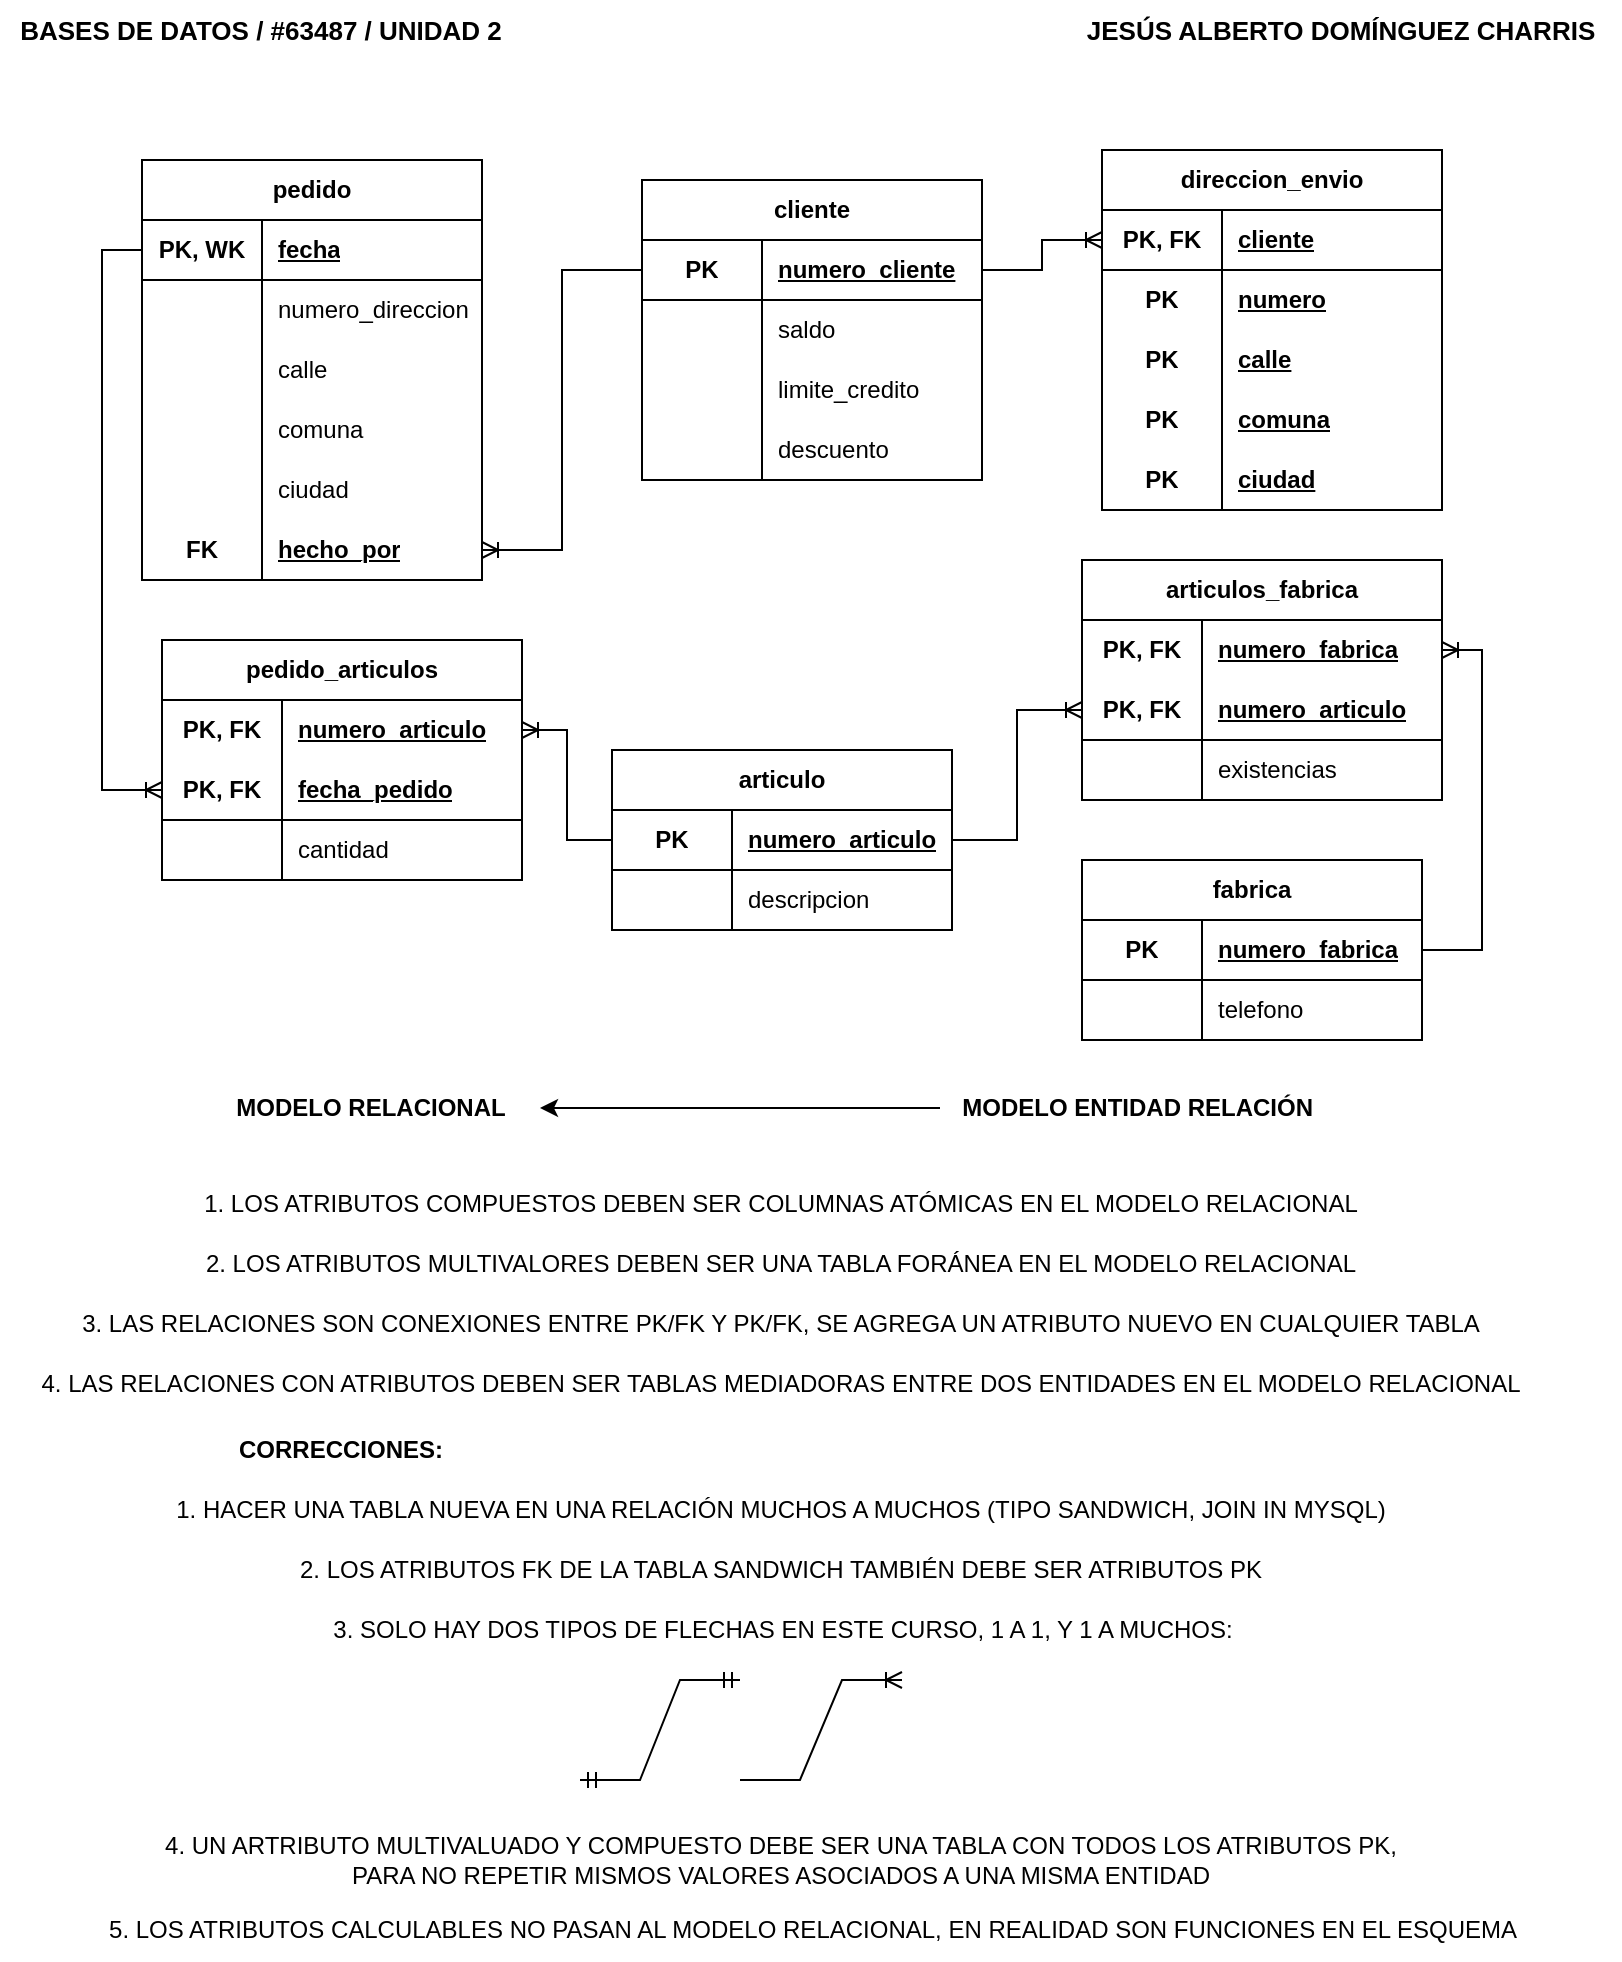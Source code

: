 <mxfile version="21.7.5" type="device">
  <diagram id="R2lEEEUBdFMjLlhIrx00" name="Page-1">
    <mxGraphModel dx="926" dy="552" grid="1" gridSize="10" guides="1" tooltips="1" connect="1" arrows="1" fold="1" page="1" pageScale="1" pageWidth="850" pageHeight="1100" math="0" shadow="0" extFonts="Permanent Marker^https://fonts.googleapis.com/css?family=Permanent+Marker">
      <root>
        <mxCell id="0" />
        <mxCell id="1" parent="0" />
        <mxCell id="UhVYowTK0BYmWt_fBkGQ-1" value="&lt;span style=&quot;font-size: 13px;&quot;&gt;&lt;font style=&quot;font-size: 13px;&quot;&gt;JESÚS ALBERTO DOMÍNGUEZ CHARRIS&lt;/font&gt;&lt;/span&gt;" style="text;html=1;align=center;verticalAlign=middle;resizable=0;points=[];autosize=1;strokeColor=none;fillColor=none;fontSize=13;fontStyle=1" parent="1" vertex="1">
          <mxGeometry x="550" y="30" width="280" height="30" as="geometry" />
        </mxCell>
        <mxCell id="UhVYowTK0BYmWt_fBkGQ-2" value="&lt;span style=&quot;font-size: 13px;&quot;&gt;&lt;font style=&quot;font-size: 13px;&quot;&gt;BASES DE DATOS / #63487 / UNIDAD 2&lt;/font&gt;&lt;/span&gt;" style="text;html=1;align=center;verticalAlign=middle;resizable=0;points=[];autosize=1;strokeColor=none;fillColor=none;fontSize=13;fontStyle=1" parent="1" vertex="1">
          <mxGeometry x="20" y="30" width="260" height="30" as="geometry" />
        </mxCell>
        <mxCell id="c28XAhXuuoRAVq2l-WiY-66" style="edgeStyle=orthogonalEdgeStyle;rounded=0;orthogonalLoop=1;jettySize=auto;html=1;" parent="1" source="c28XAhXuuoRAVq2l-WiY-64" edge="1">
          <mxGeometry relative="1" as="geometry">
            <mxPoint x="290" y="584" as="targetPoint" />
          </mxGeometry>
        </mxCell>
        <mxCell id="c28XAhXuuoRAVq2l-WiY-64" value="MODELO ENTIDAD RELACIÓN&amp;nbsp;" style="text;html=1;align=center;verticalAlign=middle;resizable=0;points=[];autosize=1;strokeColor=none;fillColor=none;fontStyle=1" parent="1" vertex="1">
          <mxGeometry x="490" y="569" width="200" height="30" as="geometry" />
        </mxCell>
        <mxCell id="c28XAhXuuoRAVq2l-WiY-65" value="MODELO RELACIONAL" style="text;html=1;align=center;verticalAlign=middle;resizable=0;points=[];autosize=1;strokeColor=none;fillColor=none;fontStyle=1" parent="1" vertex="1">
          <mxGeometry x="125" y="569" width="160" height="30" as="geometry" />
        </mxCell>
        <mxCell id="c28XAhXuuoRAVq2l-WiY-67" value="1. LOS ATRIBUTOS COMPUESTOS DEBEN SER COLUMNAS ATÓMICAS EN EL MODELO RELACIONAL" style="text;html=1;align=center;verticalAlign=middle;resizable=0;points=[];autosize=1;strokeColor=none;fillColor=none;" parent="1" vertex="1">
          <mxGeometry x="110" y="617" width="600" height="30" as="geometry" />
        </mxCell>
        <mxCell id="iQq7gatgruBG5dgE5mXn-3" value="2. LOS ATRIBUTOS MULTIVALORES DEBEN SER UNA TABLA FORÁNEA EN EL MODELO RELACIONAL" style="text;html=1;align=center;verticalAlign=middle;resizable=0;points=[];autosize=1;strokeColor=none;fillColor=none;" parent="1" vertex="1">
          <mxGeometry x="110" y="647" width="600" height="30" as="geometry" />
        </mxCell>
        <mxCell id="hCur0b9QY7Be6nQ5JgGV-1" value="cliente" style="shape=table;startSize=30;container=1;collapsible=1;childLayout=tableLayout;fixedRows=1;rowLines=0;fontStyle=1;align=center;resizeLast=1;html=1;whiteSpace=wrap;" parent="1" vertex="1">
          <mxGeometry x="341" y="120" width="170" height="150" as="geometry" />
        </mxCell>
        <mxCell id="hCur0b9QY7Be6nQ5JgGV-8" value="" style="shape=tableRow;horizontal=0;startSize=0;swimlaneHead=0;swimlaneBody=0;fillColor=none;collapsible=0;dropTarget=0;points=[[0,0.5],[1,0.5]];portConstraint=eastwest;top=0;left=0;right=0;bottom=1;html=1;" parent="hCur0b9QY7Be6nQ5JgGV-1" vertex="1">
          <mxGeometry y="30" width="170" height="30" as="geometry" />
        </mxCell>
        <mxCell id="hCur0b9QY7Be6nQ5JgGV-9" value="PK" style="shape=partialRectangle;connectable=0;fillColor=none;top=0;left=0;bottom=0;right=0;fontStyle=1;overflow=hidden;html=1;whiteSpace=wrap;" parent="hCur0b9QY7Be6nQ5JgGV-8" vertex="1">
          <mxGeometry width="60" height="30" as="geometry">
            <mxRectangle width="60" height="30" as="alternateBounds" />
          </mxGeometry>
        </mxCell>
        <mxCell id="hCur0b9QY7Be6nQ5JgGV-10" value="numero_cliente" style="shape=partialRectangle;connectable=0;fillColor=none;top=0;left=0;bottom=0;right=0;align=left;spacingLeft=6;fontStyle=5;overflow=hidden;html=1;whiteSpace=wrap;" parent="hCur0b9QY7Be6nQ5JgGV-8" vertex="1">
          <mxGeometry x="60" width="110" height="30" as="geometry">
            <mxRectangle width="110" height="30" as="alternateBounds" />
          </mxGeometry>
        </mxCell>
        <mxCell id="hCur0b9QY7Be6nQ5JgGV-11" value="" style="shape=tableRow;horizontal=0;startSize=0;swimlaneHead=0;swimlaneBody=0;fillColor=none;collapsible=0;dropTarget=0;points=[[0,0.5],[1,0.5]];portConstraint=eastwest;top=0;left=0;right=0;bottom=0;html=1;" parent="hCur0b9QY7Be6nQ5JgGV-1" vertex="1">
          <mxGeometry y="60" width="170" height="30" as="geometry" />
        </mxCell>
        <mxCell id="hCur0b9QY7Be6nQ5JgGV-12" value="" style="shape=partialRectangle;connectable=0;fillColor=none;top=0;left=0;bottom=0;right=0;editable=1;overflow=hidden;html=1;whiteSpace=wrap;" parent="hCur0b9QY7Be6nQ5JgGV-11" vertex="1">
          <mxGeometry width="60" height="30" as="geometry">
            <mxRectangle width="60" height="30" as="alternateBounds" />
          </mxGeometry>
        </mxCell>
        <mxCell id="hCur0b9QY7Be6nQ5JgGV-13" value="saldo" style="shape=partialRectangle;connectable=0;fillColor=none;top=0;left=0;bottom=0;right=0;align=left;spacingLeft=6;overflow=hidden;html=1;whiteSpace=wrap;" parent="hCur0b9QY7Be6nQ5JgGV-11" vertex="1">
          <mxGeometry x="60" width="110" height="30" as="geometry">
            <mxRectangle width="110" height="30" as="alternateBounds" />
          </mxGeometry>
        </mxCell>
        <mxCell id="hCur0b9QY7Be6nQ5JgGV-14" value="" style="shape=tableRow;horizontal=0;startSize=0;swimlaneHead=0;swimlaneBody=0;fillColor=none;collapsible=0;dropTarget=0;points=[[0,0.5],[1,0.5]];portConstraint=eastwest;top=0;left=0;right=0;bottom=0;html=1;" parent="hCur0b9QY7Be6nQ5JgGV-1" vertex="1">
          <mxGeometry y="90" width="170" height="30" as="geometry" />
        </mxCell>
        <mxCell id="hCur0b9QY7Be6nQ5JgGV-15" value="" style="shape=partialRectangle;connectable=0;fillColor=none;top=0;left=0;bottom=0;right=0;editable=1;overflow=hidden;html=1;whiteSpace=wrap;" parent="hCur0b9QY7Be6nQ5JgGV-14" vertex="1">
          <mxGeometry width="60" height="30" as="geometry">
            <mxRectangle width="60" height="30" as="alternateBounds" />
          </mxGeometry>
        </mxCell>
        <mxCell id="hCur0b9QY7Be6nQ5JgGV-16" value="limite_credito" style="shape=partialRectangle;connectable=0;fillColor=none;top=0;left=0;bottom=0;right=0;align=left;spacingLeft=6;overflow=hidden;html=1;whiteSpace=wrap;" parent="hCur0b9QY7Be6nQ5JgGV-14" vertex="1">
          <mxGeometry x="60" width="110" height="30" as="geometry">
            <mxRectangle width="110" height="30" as="alternateBounds" />
          </mxGeometry>
        </mxCell>
        <mxCell id="hCur0b9QY7Be6nQ5JgGV-17" style="shape=tableRow;horizontal=0;startSize=0;swimlaneHead=0;swimlaneBody=0;fillColor=none;collapsible=0;dropTarget=0;points=[[0,0.5],[1,0.5]];portConstraint=eastwest;top=0;left=0;right=0;bottom=0;html=1;" parent="hCur0b9QY7Be6nQ5JgGV-1" vertex="1">
          <mxGeometry y="120" width="170" height="30" as="geometry" />
        </mxCell>
        <mxCell id="hCur0b9QY7Be6nQ5JgGV-18" style="shape=partialRectangle;connectable=0;fillColor=none;top=0;left=0;bottom=0;right=0;editable=1;overflow=hidden;html=1;whiteSpace=wrap;" parent="hCur0b9QY7Be6nQ5JgGV-17" vertex="1">
          <mxGeometry width="60" height="30" as="geometry">
            <mxRectangle width="60" height="30" as="alternateBounds" />
          </mxGeometry>
        </mxCell>
        <mxCell id="hCur0b9QY7Be6nQ5JgGV-19" value="descuento" style="shape=partialRectangle;connectable=0;fillColor=none;top=0;left=0;bottom=0;right=0;align=left;spacingLeft=6;overflow=hidden;html=1;whiteSpace=wrap;" parent="hCur0b9QY7Be6nQ5JgGV-17" vertex="1">
          <mxGeometry x="60" width="110" height="30" as="geometry">
            <mxRectangle width="110" height="30" as="alternateBounds" />
          </mxGeometry>
        </mxCell>
        <mxCell id="hCur0b9QY7Be6nQ5JgGV-57" value="3. LAS RELACIONES SON CONEXIONES ENTRE PK/FK Y PK/FK, SE AGREGA UN ATRIBUTO NUEVO EN CUALQUIER TABLA" style="text;html=1;align=center;verticalAlign=middle;resizable=0;points=[];autosize=1;strokeColor=none;fillColor=none;" parent="1" vertex="1">
          <mxGeometry x="50" y="677" width="720" height="30" as="geometry" />
        </mxCell>
        <mxCell id="oJGUMKf_TdB_g0RSno0O-3" value="4. LAS RELACIONES CON ATRIBUTOS DEBEN SER TABLAS MEDIADORAS ENTRE DOS ENTIDADES EN EL MODELO RELACIONAL" style="text;html=1;align=center;verticalAlign=middle;resizable=0;points=[];autosize=1;strokeColor=none;fillColor=none;" parent="1" vertex="1">
          <mxGeometry x="30" y="707" width="760" height="30" as="geometry" />
        </mxCell>
        <mxCell id="PSJl97T0Rj5KE8hmh15D-1" value="direccion_envio" style="shape=table;startSize=30;container=1;collapsible=1;childLayout=tableLayout;fixedRows=1;rowLines=0;fontStyle=1;align=center;resizeLast=1;html=1;whiteSpace=wrap;" parent="1" vertex="1">
          <mxGeometry x="571" y="105" width="170" height="180" as="geometry" />
        </mxCell>
        <mxCell id="PSJl97T0Rj5KE8hmh15D-2" value="" style="shape=tableRow;horizontal=0;startSize=0;swimlaneHead=0;swimlaneBody=0;fillColor=none;collapsible=0;dropTarget=0;points=[[0,0.5],[1,0.5]];portConstraint=eastwest;top=0;left=0;right=0;bottom=1;html=1;" parent="PSJl97T0Rj5KE8hmh15D-1" vertex="1">
          <mxGeometry y="30" width="170" height="30" as="geometry" />
        </mxCell>
        <mxCell id="PSJl97T0Rj5KE8hmh15D-3" value="PK, FK" style="shape=partialRectangle;connectable=0;fillColor=none;top=0;left=0;bottom=0;right=0;fontStyle=1;overflow=hidden;html=1;whiteSpace=wrap;" parent="PSJl97T0Rj5KE8hmh15D-2" vertex="1">
          <mxGeometry width="60" height="30" as="geometry">
            <mxRectangle width="60" height="30" as="alternateBounds" />
          </mxGeometry>
        </mxCell>
        <mxCell id="PSJl97T0Rj5KE8hmh15D-4" value="cliente" style="shape=partialRectangle;connectable=0;fillColor=none;top=0;left=0;bottom=0;right=0;align=left;spacingLeft=6;fontStyle=5;overflow=hidden;html=1;whiteSpace=wrap;" parent="PSJl97T0Rj5KE8hmh15D-2" vertex="1">
          <mxGeometry x="60" width="110" height="30" as="geometry">
            <mxRectangle width="110" height="30" as="alternateBounds" />
          </mxGeometry>
        </mxCell>
        <mxCell id="PSJl97T0Rj5KE8hmh15D-5" value="" style="shape=tableRow;horizontal=0;startSize=0;swimlaneHead=0;swimlaneBody=0;fillColor=none;collapsible=0;dropTarget=0;points=[[0,0.5],[1,0.5]];portConstraint=eastwest;top=0;left=0;right=0;bottom=0;html=1;fontStyle=0" parent="PSJl97T0Rj5KE8hmh15D-1" vertex="1">
          <mxGeometry y="60" width="170" height="30" as="geometry" />
        </mxCell>
        <mxCell id="PSJl97T0Rj5KE8hmh15D-6" value="PK" style="shape=partialRectangle;connectable=0;fillColor=none;top=0;left=0;bottom=0;right=0;editable=1;overflow=hidden;html=1;whiteSpace=wrap;fontStyle=1" parent="PSJl97T0Rj5KE8hmh15D-5" vertex="1">
          <mxGeometry width="60" height="30" as="geometry">
            <mxRectangle width="60" height="30" as="alternateBounds" />
          </mxGeometry>
        </mxCell>
        <mxCell id="PSJl97T0Rj5KE8hmh15D-7" value="numero" style="shape=partialRectangle;connectable=0;fillColor=none;top=0;left=0;bottom=0;right=0;align=left;spacingLeft=6;overflow=hidden;html=1;whiteSpace=wrap;fontStyle=5" parent="PSJl97T0Rj5KE8hmh15D-5" vertex="1">
          <mxGeometry x="60" width="110" height="30" as="geometry">
            <mxRectangle width="110" height="30" as="alternateBounds" />
          </mxGeometry>
        </mxCell>
        <mxCell id="PSJl97T0Rj5KE8hmh15D-8" value="" style="shape=tableRow;horizontal=0;startSize=0;swimlaneHead=0;swimlaneBody=0;fillColor=none;collapsible=0;dropTarget=0;points=[[0,0.5],[1,0.5]];portConstraint=eastwest;top=0;left=0;right=0;bottom=0;html=1;" parent="PSJl97T0Rj5KE8hmh15D-1" vertex="1">
          <mxGeometry y="90" width="170" height="30" as="geometry" />
        </mxCell>
        <mxCell id="PSJl97T0Rj5KE8hmh15D-9" value="PK" style="shape=partialRectangle;connectable=0;fillColor=none;top=0;left=0;bottom=0;right=0;editable=1;overflow=hidden;html=1;whiteSpace=wrap;fontStyle=1" parent="PSJl97T0Rj5KE8hmh15D-8" vertex="1">
          <mxGeometry width="60" height="30" as="geometry">
            <mxRectangle width="60" height="30" as="alternateBounds" />
          </mxGeometry>
        </mxCell>
        <mxCell id="PSJl97T0Rj5KE8hmh15D-10" value="calle" style="shape=partialRectangle;connectable=0;fillColor=none;top=0;left=0;bottom=0;right=0;align=left;spacingLeft=6;overflow=hidden;html=1;whiteSpace=wrap;fontStyle=5" parent="PSJl97T0Rj5KE8hmh15D-8" vertex="1">
          <mxGeometry x="60" width="110" height="30" as="geometry">
            <mxRectangle width="110" height="30" as="alternateBounds" />
          </mxGeometry>
        </mxCell>
        <mxCell id="PSJl97T0Rj5KE8hmh15D-11" style="shape=tableRow;horizontal=0;startSize=0;swimlaneHead=0;swimlaneBody=0;fillColor=none;collapsible=0;dropTarget=0;points=[[0,0.5],[1,0.5]];portConstraint=eastwest;top=0;left=0;right=0;bottom=0;html=1;" parent="PSJl97T0Rj5KE8hmh15D-1" vertex="1">
          <mxGeometry y="120" width="170" height="30" as="geometry" />
        </mxCell>
        <mxCell id="PSJl97T0Rj5KE8hmh15D-12" value="PK" style="shape=partialRectangle;connectable=0;fillColor=none;top=0;left=0;bottom=0;right=0;editable=1;overflow=hidden;html=1;whiteSpace=wrap;fontStyle=1" parent="PSJl97T0Rj5KE8hmh15D-11" vertex="1">
          <mxGeometry width="60" height="30" as="geometry">
            <mxRectangle width="60" height="30" as="alternateBounds" />
          </mxGeometry>
        </mxCell>
        <mxCell id="PSJl97T0Rj5KE8hmh15D-13" value="comuna" style="shape=partialRectangle;connectable=0;fillColor=none;top=0;left=0;bottom=0;right=0;align=left;spacingLeft=6;overflow=hidden;html=1;whiteSpace=wrap;fontStyle=5" parent="PSJl97T0Rj5KE8hmh15D-11" vertex="1">
          <mxGeometry x="60" width="110" height="30" as="geometry">
            <mxRectangle width="110" height="30" as="alternateBounds" />
          </mxGeometry>
        </mxCell>
        <mxCell id="PSJl97T0Rj5KE8hmh15D-17" style="shape=tableRow;horizontal=0;startSize=0;swimlaneHead=0;swimlaneBody=0;fillColor=none;collapsible=0;dropTarget=0;points=[[0,0.5],[1,0.5]];portConstraint=eastwest;top=0;left=0;right=0;bottom=0;html=1;" parent="PSJl97T0Rj5KE8hmh15D-1" vertex="1">
          <mxGeometry y="150" width="170" height="30" as="geometry" />
        </mxCell>
        <mxCell id="PSJl97T0Rj5KE8hmh15D-18" value="PK" style="shape=partialRectangle;connectable=0;fillColor=none;top=0;left=0;bottom=0;right=0;editable=1;overflow=hidden;html=1;whiteSpace=wrap;fontStyle=1" parent="PSJl97T0Rj5KE8hmh15D-17" vertex="1">
          <mxGeometry width="60" height="30" as="geometry">
            <mxRectangle width="60" height="30" as="alternateBounds" />
          </mxGeometry>
        </mxCell>
        <mxCell id="PSJl97T0Rj5KE8hmh15D-19" value="ciudad" style="shape=partialRectangle;connectable=0;fillColor=none;top=0;left=0;bottom=0;right=0;align=left;spacingLeft=6;overflow=hidden;html=1;whiteSpace=wrap;fontStyle=5" parent="PSJl97T0Rj5KE8hmh15D-17" vertex="1">
          <mxGeometry x="60" width="110" height="30" as="geometry">
            <mxRectangle width="110" height="30" as="alternateBounds" />
          </mxGeometry>
        </mxCell>
        <mxCell id="PSJl97T0Rj5KE8hmh15D-20" style="edgeStyle=orthogonalEdgeStyle;rounded=0;orthogonalLoop=1;jettySize=auto;html=1;exitX=0;exitY=0.5;exitDx=0;exitDy=0;entryX=1;entryY=0.5;entryDx=0;entryDy=0;startArrow=ERoneToMany;startFill=0;endArrow=none;endFill=0;" parent="1" source="PSJl97T0Rj5KE8hmh15D-2" target="hCur0b9QY7Be6nQ5JgGV-8" edge="1">
          <mxGeometry relative="1" as="geometry" />
        </mxCell>
        <mxCell id="PSJl97T0Rj5KE8hmh15D-21" value="pedido" style="shape=table;startSize=30;container=1;collapsible=1;childLayout=tableLayout;fixedRows=1;rowLines=0;fontStyle=1;align=center;resizeLast=1;html=1;whiteSpace=wrap;" parent="1" vertex="1">
          <mxGeometry x="91" y="110" width="170" height="210" as="geometry" />
        </mxCell>
        <mxCell id="PSJl97T0Rj5KE8hmh15D-22" value="" style="shape=tableRow;horizontal=0;startSize=0;swimlaneHead=0;swimlaneBody=0;fillColor=none;collapsible=0;dropTarget=0;points=[[0,0.5],[1,0.5]];portConstraint=eastwest;top=0;left=0;right=0;bottom=1;html=1;" parent="PSJl97T0Rj5KE8hmh15D-21" vertex="1">
          <mxGeometry y="30" width="170" height="30" as="geometry" />
        </mxCell>
        <mxCell id="PSJl97T0Rj5KE8hmh15D-23" value="PK, WK" style="shape=partialRectangle;connectable=0;fillColor=none;top=0;left=0;bottom=0;right=0;fontStyle=1;overflow=hidden;html=1;whiteSpace=wrap;" parent="PSJl97T0Rj5KE8hmh15D-22" vertex="1">
          <mxGeometry width="60" height="30" as="geometry">
            <mxRectangle width="60" height="30" as="alternateBounds" />
          </mxGeometry>
        </mxCell>
        <mxCell id="PSJl97T0Rj5KE8hmh15D-24" value="fecha" style="shape=partialRectangle;connectable=0;fillColor=none;top=0;left=0;bottom=0;right=0;align=left;spacingLeft=6;fontStyle=5;overflow=hidden;html=1;whiteSpace=wrap;" parent="PSJl97T0Rj5KE8hmh15D-22" vertex="1">
          <mxGeometry x="60" width="110" height="30" as="geometry">
            <mxRectangle width="110" height="30" as="alternateBounds" />
          </mxGeometry>
        </mxCell>
        <mxCell id="PSJl97T0Rj5KE8hmh15D-25" value="" style="shape=tableRow;horizontal=0;startSize=0;swimlaneHead=0;swimlaneBody=0;fillColor=none;collapsible=0;dropTarget=0;points=[[0,0.5],[1,0.5]];portConstraint=eastwest;top=0;left=0;right=0;bottom=0;html=1;" parent="PSJl97T0Rj5KE8hmh15D-21" vertex="1">
          <mxGeometry y="60" width="170" height="30" as="geometry" />
        </mxCell>
        <mxCell id="PSJl97T0Rj5KE8hmh15D-26" value="" style="shape=partialRectangle;connectable=0;fillColor=none;top=0;left=0;bottom=0;right=0;editable=1;overflow=hidden;html=1;whiteSpace=wrap;" parent="PSJl97T0Rj5KE8hmh15D-25" vertex="1">
          <mxGeometry width="60" height="30" as="geometry">
            <mxRectangle width="60" height="30" as="alternateBounds" />
          </mxGeometry>
        </mxCell>
        <mxCell id="PSJl97T0Rj5KE8hmh15D-27" value="numero_direccion" style="shape=partialRectangle;connectable=0;fillColor=none;top=0;left=0;bottom=0;right=0;align=left;spacingLeft=6;overflow=hidden;html=1;whiteSpace=wrap;" parent="PSJl97T0Rj5KE8hmh15D-25" vertex="1">
          <mxGeometry x="60" width="110" height="30" as="geometry">
            <mxRectangle width="110" height="30" as="alternateBounds" />
          </mxGeometry>
        </mxCell>
        <mxCell id="PSJl97T0Rj5KE8hmh15D-28" value="" style="shape=tableRow;horizontal=0;startSize=0;swimlaneHead=0;swimlaneBody=0;fillColor=none;collapsible=0;dropTarget=0;points=[[0,0.5],[1,0.5]];portConstraint=eastwest;top=0;left=0;right=0;bottom=0;html=1;" parent="PSJl97T0Rj5KE8hmh15D-21" vertex="1">
          <mxGeometry y="90" width="170" height="30" as="geometry" />
        </mxCell>
        <mxCell id="PSJl97T0Rj5KE8hmh15D-29" value="" style="shape=partialRectangle;connectable=0;fillColor=none;top=0;left=0;bottom=0;right=0;editable=1;overflow=hidden;html=1;whiteSpace=wrap;" parent="PSJl97T0Rj5KE8hmh15D-28" vertex="1">
          <mxGeometry width="60" height="30" as="geometry">
            <mxRectangle width="60" height="30" as="alternateBounds" />
          </mxGeometry>
        </mxCell>
        <mxCell id="PSJl97T0Rj5KE8hmh15D-30" value="calle" style="shape=partialRectangle;connectable=0;fillColor=none;top=0;left=0;bottom=0;right=0;align=left;spacingLeft=6;overflow=hidden;html=1;whiteSpace=wrap;" parent="PSJl97T0Rj5KE8hmh15D-28" vertex="1">
          <mxGeometry x="60" width="110" height="30" as="geometry">
            <mxRectangle width="110" height="30" as="alternateBounds" />
          </mxGeometry>
        </mxCell>
        <mxCell id="PSJl97T0Rj5KE8hmh15D-31" style="shape=tableRow;horizontal=0;startSize=0;swimlaneHead=0;swimlaneBody=0;fillColor=none;collapsible=0;dropTarget=0;points=[[0,0.5],[1,0.5]];portConstraint=eastwest;top=0;left=0;right=0;bottom=0;html=1;" parent="PSJl97T0Rj5KE8hmh15D-21" vertex="1">
          <mxGeometry y="120" width="170" height="30" as="geometry" />
        </mxCell>
        <mxCell id="PSJl97T0Rj5KE8hmh15D-32" style="shape=partialRectangle;connectable=0;fillColor=none;top=0;left=0;bottom=0;right=0;editable=1;overflow=hidden;html=1;whiteSpace=wrap;" parent="PSJl97T0Rj5KE8hmh15D-31" vertex="1">
          <mxGeometry width="60" height="30" as="geometry">
            <mxRectangle width="60" height="30" as="alternateBounds" />
          </mxGeometry>
        </mxCell>
        <mxCell id="PSJl97T0Rj5KE8hmh15D-33" value="comuna" style="shape=partialRectangle;connectable=0;fillColor=none;top=0;left=0;bottom=0;right=0;align=left;spacingLeft=6;overflow=hidden;html=1;whiteSpace=wrap;" parent="PSJl97T0Rj5KE8hmh15D-31" vertex="1">
          <mxGeometry x="60" width="110" height="30" as="geometry">
            <mxRectangle width="110" height="30" as="alternateBounds" />
          </mxGeometry>
        </mxCell>
        <mxCell id="PSJl97T0Rj5KE8hmh15D-34" style="shape=tableRow;horizontal=0;startSize=0;swimlaneHead=0;swimlaneBody=0;fillColor=none;collapsible=0;dropTarget=0;points=[[0,0.5],[1,0.5]];portConstraint=eastwest;top=0;left=0;right=0;bottom=0;html=1;" parent="PSJl97T0Rj5KE8hmh15D-21" vertex="1">
          <mxGeometry y="150" width="170" height="30" as="geometry" />
        </mxCell>
        <mxCell id="PSJl97T0Rj5KE8hmh15D-35" style="shape=partialRectangle;connectable=0;fillColor=none;top=0;left=0;bottom=0;right=0;editable=1;overflow=hidden;html=1;whiteSpace=wrap;" parent="PSJl97T0Rj5KE8hmh15D-34" vertex="1">
          <mxGeometry width="60" height="30" as="geometry">
            <mxRectangle width="60" height="30" as="alternateBounds" />
          </mxGeometry>
        </mxCell>
        <mxCell id="PSJl97T0Rj5KE8hmh15D-36" value="ciudad" style="shape=partialRectangle;connectable=0;fillColor=none;top=0;left=0;bottom=0;right=0;align=left;spacingLeft=6;overflow=hidden;html=1;whiteSpace=wrap;" parent="PSJl97T0Rj5KE8hmh15D-34" vertex="1">
          <mxGeometry x="60" width="110" height="30" as="geometry">
            <mxRectangle width="110" height="30" as="alternateBounds" />
          </mxGeometry>
        </mxCell>
        <mxCell id="PSJl97T0Rj5KE8hmh15D-103" style="shape=tableRow;horizontal=0;startSize=0;swimlaneHead=0;swimlaneBody=0;fillColor=none;collapsible=0;dropTarget=0;points=[[0,0.5],[1,0.5]];portConstraint=eastwest;top=0;left=0;right=0;bottom=0;html=1;" parent="PSJl97T0Rj5KE8hmh15D-21" vertex="1">
          <mxGeometry y="180" width="170" height="30" as="geometry" />
        </mxCell>
        <mxCell id="PSJl97T0Rj5KE8hmh15D-104" value="FK" style="shape=partialRectangle;connectable=0;fillColor=none;top=0;left=0;bottom=0;right=0;editable=1;overflow=hidden;html=1;whiteSpace=wrap;fontStyle=1" parent="PSJl97T0Rj5KE8hmh15D-103" vertex="1">
          <mxGeometry width="60" height="30" as="geometry">
            <mxRectangle width="60" height="30" as="alternateBounds" />
          </mxGeometry>
        </mxCell>
        <mxCell id="PSJl97T0Rj5KE8hmh15D-105" value="hecho_por" style="shape=partialRectangle;connectable=0;fillColor=none;top=0;left=0;bottom=0;right=0;align=left;spacingLeft=6;overflow=hidden;html=1;whiteSpace=wrap;fontStyle=5" parent="PSJl97T0Rj5KE8hmh15D-103" vertex="1">
          <mxGeometry x="60" width="110" height="30" as="geometry">
            <mxRectangle width="110" height="30" as="alternateBounds" />
          </mxGeometry>
        </mxCell>
        <mxCell id="PSJl97T0Rj5KE8hmh15D-50" value="articulo" style="shape=table;startSize=30;container=1;collapsible=1;childLayout=tableLayout;fixedRows=1;rowLines=0;fontStyle=1;align=center;resizeLast=1;html=1;whiteSpace=wrap;" parent="1" vertex="1">
          <mxGeometry x="326" y="405" width="170" height="90" as="geometry" />
        </mxCell>
        <mxCell id="PSJl97T0Rj5KE8hmh15D-51" value="" style="shape=tableRow;horizontal=0;startSize=0;swimlaneHead=0;swimlaneBody=0;fillColor=none;collapsible=0;dropTarget=0;points=[[0,0.5],[1,0.5]];portConstraint=eastwest;top=0;left=0;right=0;bottom=1;html=1;" parent="PSJl97T0Rj5KE8hmh15D-50" vertex="1">
          <mxGeometry y="30" width="170" height="30" as="geometry" />
        </mxCell>
        <mxCell id="PSJl97T0Rj5KE8hmh15D-52" value="PK" style="shape=partialRectangle;connectable=0;fillColor=none;top=0;left=0;bottom=0;right=0;fontStyle=1;overflow=hidden;html=1;whiteSpace=wrap;" parent="PSJl97T0Rj5KE8hmh15D-51" vertex="1">
          <mxGeometry width="60" height="30" as="geometry">
            <mxRectangle width="60" height="30" as="alternateBounds" />
          </mxGeometry>
        </mxCell>
        <mxCell id="PSJl97T0Rj5KE8hmh15D-53" value="numero_articulo" style="shape=partialRectangle;connectable=0;fillColor=none;top=0;left=0;bottom=0;right=0;align=left;spacingLeft=6;fontStyle=5;overflow=hidden;html=1;whiteSpace=wrap;" parent="PSJl97T0Rj5KE8hmh15D-51" vertex="1">
          <mxGeometry x="60" width="110" height="30" as="geometry">
            <mxRectangle width="110" height="30" as="alternateBounds" />
          </mxGeometry>
        </mxCell>
        <mxCell id="PSJl97T0Rj5KE8hmh15D-54" value="" style="shape=tableRow;horizontal=0;startSize=0;swimlaneHead=0;swimlaneBody=0;fillColor=none;collapsible=0;dropTarget=0;points=[[0,0.5],[1,0.5]];portConstraint=eastwest;top=0;left=0;right=0;bottom=0;html=1;" parent="PSJl97T0Rj5KE8hmh15D-50" vertex="1">
          <mxGeometry y="60" width="170" height="30" as="geometry" />
        </mxCell>
        <mxCell id="PSJl97T0Rj5KE8hmh15D-55" value="" style="shape=partialRectangle;connectable=0;fillColor=none;top=0;left=0;bottom=0;right=0;editable=1;overflow=hidden;html=1;whiteSpace=wrap;" parent="PSJl97T0Rj5KE8hmh15D-54" vertex="1">
          <mxGeometry width="60" height="30" as="geometry">
            <mxRectangle width="60" height="30" as="alternateBounds" />
          </mxGeometry>
        </mxCell>
        <mxCell id="PSJl97T0Rj5KE8hmh15D-56" value="descripcion" style="shape=partialRectangle;connectable=0;fillColor=none;top=0;left=0;bottom=0;right=0;align=left;spacingLeft=6;overflow=hidden;html=1;whiteSpace=wrap;" parent="PSJl97T0Rj5KE8hmh15D-54" vertex="1">
          <mxGeometry x="60" width="110" height="30" as="geometry">
            <mxRectangle width="110" height="30" as="alternateBounds" />
          </mxGeometry>
        </mxCell>
        <mxCell id="PSJl97T0Rj5KE8hmh15D-66" value="fabrica" style="shape=table;startSize=30;container=1;collapsible=1;childLayout=tableLayout;fixedRows=1;rowLines=0;fontStyle=1;align=center;resizeLast=1;html=1;whiteSpace=wrap;" parent="1" vertex="1">
          <mxGeometry x="561" y="460" width="170" height="90" as="geometry" />
        </mxCell>
        <mxCell id="PSJl97T0Rj5KE8hmh15D-67" value="" style="shape=tableRow;horizontal=0;startSize=0;swimlaneHead=0;swimlaneBody=0;fillColor=none;collapsible=0;dropTarget=0;points=[[0,0.5],[1,0.5]];portConstraint=eastwest;top=0;left=0;right=0;bottom=1;html=1;" parent="PSJl97T0Rj5KE8hmh15D-66" vertex="1">
          <mxGeometry y="30" width="170" height="30" as="geometry" />
        </mxCell>
        <mxCell id="PSJl97T0Rj5KE8hmh15D-68" value="PK" style="shape=partialRectangle;connectable=0;fillColor=none;top=0;left=0;bottom=0;right=0;fontStyle=1;overflow=hidden;html=1;whiteSpace=wrap;" parent="PSJl97T0Rj5KE8hmh15D-67" vertex="1">
          <mxGeometry width="60" height="30" as="geometry">
            <mxRectangle width="60" height="30" as="alternateBounds" />
          </mxGeometry>
        </mxCell>
        <mxCell id="PSJl97T0Rj5KE8hmh15D-69" value="numero_fabrica" style="shape=partialRectangle;connectable=0;fillColor=none;top=0;left=0;bottom=0;right=0;align=left;spacingLeft=6;fontStyle=5;overflow=hidden;html=1;whiteSpace=wrap;" parent="PSJl97T0Rj5KE8hmh15D-67" vertex="1">
          <mxGeometry x="60" width="110" height="30" as="geometry">
            <mxRectangle width="110" height="30" as="alternateBounds" />
          </mxGeometry>
        </mxCell>
        <mxCell id="PSJl97T0Rj5KE8hmh15D-70" value="" style="shape=tableRow;horizontal=0;startSize=0;swimlaneHead=0;swimlaneBody=0;fillColor=none;collapsible=0;dropTarget=0;points=[[0,0.5],[1,0.5]];portConstraint=eastwest;top=0;left=0;right=0;bottom=0;html=1;" parent="PSJl97T0Rj5KE8hmh15D-66" vertex="1">
          <mxGeometry y="60" width="170" height="30" as="geometry" />
        </mxCell>
        <mxCell id="PSJl97T0Rj5KE8hmh15D-71" value="" style="shape=partialRectangle;connectable=0;fillColor=none;top=0;left=0;bottom=0;right=0;editable=1;overflow=hidden;html=1;whiteSpace=wrap;" parent="PSJl97T0Rj5KE8hmh15D-70" vertex="1">
          <mxGeometry width="60" height="30" as="geometry">
            <mxRectangle width="60" height="30" as="alternateBounds" />
          </mxGeometry>
        </mxCell>
        <mxCell id="PSJl97T0Rj5KE8hmh15D-72" value="telefono" style="shape=partialRectangle;connectable=0;fillColor=none;top=0;left=0;bottom=0;right=0;align=left;spacingLeft=6;overflow=hidden;html=1;whiteSpace=wrap;" parent="PSJl97T0Rj5KE8hmh15D-70" vertex="1">
          <mxGeometry x="60" width="110" height="30" as="geometry">
            <mxRectangle width="110" height="30" as="alternateBounds" />
          </mxGeometry>
        </mxCell>
        <mxCell id="PSJl97T0Rj5KE8hmh15D-76" value="articulos_fabrica" style="shape=table;startSize=30;container=1;collapsible=1;childLayout=tableLayout;fixedRows=1;rowLines=0;fontStyle=1;align=center;resizeLast=1;html=1;whiteSpace=wrap;" parent="1" vertex="1">
          <mxGeometry x="561" y="310" width="180" height="120" as="geometry" />
        </mxCell>
        <mxCell id="PSJl97T0Rj5KE8hmh15D-77" value="" style="shape=tableRow;horizontal=0;startSize=0;swimlaneHead=0;swimlaneBody=0;fillColor=none;collapsible=0;dropTarget=0;points=[[0,0.5],[1,0.5]];portConstraint=eastwest;top=0;left=0;right=0;bottom=0;html=1;" parent="PSJl97T0Rj5KE8hmh15D-76" vertex="1">
          <mxGeometry y="30" width="180" height="30" as="geometry" />
        </mxCell>
        <mxCell id="PSJl97T0Rj5KE8hmh15D-78" value="PK, FK" style="shape=partialRectangle;connectable=0;fillColor=none;top=0;left=0;bottom=0;right=0;fontStyle=1;overflow=hidden;html=1;whiteSpace=wrap;" parent="PSJl97T0Rj5KE8hmh15D-77" vertex="1">
          <mxGeometry width="60" height="30" as="geometry">
            <mxRectangle width="60" height="30" as="alternateBounds" />
          </mxGeometry>
        </mxCell>
        <mxCell id="PSJl97T0Rj5KE8hmh15D-79" value="numero_fabrica" style="shape=partialRectangle;connectable=0;fillColor=none;top=0;left=0;bottom=0;right=0;align=left;spacingLeft=6;fontStyle=5;overflow=hidden;html=1;whiteSpace=wrap;" parent="PSJl97T0Rj5KE8hmh15D-77" vertex="1">
          <mxGeometry x="60" width="120" height="30" as="geometry">
            <mxRectangle width="120" height="30" as="alternateBounds" />
          </mxGeometry>
        </mxCell>
        <mxCell id="PSJl97T0Rj5KE8hmh15D-80" value="" style="shape=tableRow;horizontal=0;startSize=0;swimlaneHead=0;swimlaneBody=0;fillColor=none;collapsible=0;dropTarget=0;points=[[0,0.5],[1,0.5]];portConstraint=eastwest;top=0;left=0;right=0;bottom=1;html=1;" parent="PSJl97T0Rj5KE8hmh15D-76" vertex="1">
          <mxGeometry y="60" width="180" height="30" as="geometry" />
        </mxCell>
        <mxCell id="PSJl97T0Rj5KE8hmh15D-81" value="PK, FK" style="shape=partialRectangle;connectable=0;fillColor=none;top=0;left=0;bottom=0;right=0;fontStyle=1;overflow=hidden;html=1;whiteSpace=wrap;" parent="PSJl97T0Rj5KE8hmh15D-80" vertex="1">
          <mxGeometry width="60" height="30" as="geometry">
            <mxRectangle width="60" height="30" as="alternateBounds" />
          </mxGeometry>
        </mxCell>
        <mxCell id="PSJl97T0Rj5KE8hmh15D-82" value="&lt;u&gt;numero_articulo&lt;/u&gt;" style="shape=partialRectangle;connectable=0;fillColor=none;top=0;left=0;bottom=0;right=0;align=left;spacingLeft=6;fontStyle=1;overflow=hidden;html=1;whiteSpace=wrap;" parent="PSJl97T0Rj5KE8hmh15D-80" vertex="1">
          <mxGeometry x="60" width="120" height="30" as="geometry">
            <mxRectangle width="120" height="30" as="alternateBounds" />
          </mxGeometry>
        </mxCell>
        <mxCell id="PSJl97T0Rj5KE8hmh15D-83" value="" style="shape=tableRow;horizontal=0;startSize=0;swimlaneHead=0;swimlaneBody=0;fillColor=none;collapsible=0;dropTarget=0;points=[[0,0.5],[1,0.5]];portConstraint=eastwest;top=0;left=0;right=0;bottom=0;html=1;" parent="PSJl97T0Rj5KE8hmh15D-76" vertex="1">
          <mxGeometry y="90" width="180" height="30" as="geometry" />
        </mxCell>
        <mxCell id="PSJl97T0Rj5KE8hmh15D-84" value="" style="shape=partialRectangle;connectable=0;fillColor=none;top=0;left=0;bottom=0;right=0;editable=1;overflow=hidden;html=1;whiteSpace=wrap;" parent="PSJl97T0Rj5KE8hmh15D-83" vertex="1">
          <mxGeometry width="60" height="30" as="geometry">
            <mxRectangle width="60" height="30" as="alternateBounds" />
          </mxGeometry>
        </mxCell>
        <mxCell id="PSJl97T0Rj5KE8hmh15D-85" value="existencias" style="shape=partialRectangle;connectable=0;fillColor=none;top=0;left=0;bottom=0;right=0;align=left;spacingLeft=6;overflow=hidden;html=1;whiteSpace=wrap;" parent="PSJl97T0Rj5KE8hmh15D-83" vertex="1">
          <mxGeometry x="60" width="120" height="30" as="geometry">
            <mxRectangle width="120" height="30" as="alternateBounds" />
          </mxGeometry>
        </mxCell>
        <mxCell id="PSJl97T0Rj5KE8hmh15D-89" style="edgeStyle=orthogonalEdgeStyle;rounded=0;orthogonalLoop=1;jettySize=auto;html=1;exitX=1;exitY=0.5;exitDx=0;exitDy=0;startArrow=none;startFill=0;endArrow=ERoneToMany;endFill=0;" parent="1" source="PSJl97T0Rj5KE8hmh15D-51" target="PSJl97T0Rj5KE8hmh15D-80" edge="1">
          <mxGeometry relative="1" as="geometry" />
        </mxCell>
        <mxCell id="PSJl97T0Rj5KE8hmh15D-90" style="edgeStyle=orthogonalEdgeStyle;rounded=0;orthogonalLoop=1;jettySize=auto;html=1;exitX=1;exitY=0.5;exitDx=0;exitDy=0;entryX=1;entryY=0.5;entryDx=0;entryDy=0;endArrow=none;endFill=0;startArrow=ERoneToMany;startFill=0;" parent="1" source="PSJl97T0Rj5KE8hmh15D-77" target="PSJl97T0Rj5KE8hmh15D-67" edge="1">
          <mxGeometry relative="1" as="geometry" />
        </mxCell>
        <mxCell id="PSJl97T0Rj5KE8hmh15D-91" value="pedido_articulos" style="shape=table;startSize=30;container=1;collapsible=1;childLayout=tableLayout;fixedRows=1;rowLines=0;fontStyle=1;align=center;resizeLast=1;html=1;whiteSpace=wrap;" parent="1" vertex="1">
          <mxGeometry x="101" y="350" width="180" height="120" as="geometry" />
        </mxCell>
        <mxCell id="PSJl97T0Rj5KE8hmh15D-92" value="" style="shape=tableRow;horizontal=0;startSize=0;swimlaneHead=0;swimlaneBody=0;fillColor=none;collapsible=0;dropTarget=0;points=[[0,0.5],[1,0.5]];portConstraint=eastwest;top=0;left=0;right=0;bottom=0;html=1;" parent="PSJl97T0Rj5KE8hmh15D-91" vertex="1">
          <mxGeometry y="30" width="180" height="30" as="geometry" />
        </mxCell>
        <mxCell id="PSJl97T0Rj5KE8hmh15D-93" value="PK, FK" style="shape=partialRectangle;connectable=0;fillColor=none;top=0;left=0;bottom=0;right=0;fontStyle=1;overflow=hidden;html=1;whiteSpace=wrap;" parent="PSJl97T0Rj5KE8hmh15D-92" vertex="1">
          <mxGeometry width="60" height="30" as="geometry">
            <mxRectangle width="60" height="30" as="alternateBounds" />
          </mxGeometry>
        </mxCell>
        <mxCell id="PSJl97T0Rj5KE8hmh15D-94" value="numero_articulo" style="shape=partialRectangle;connectable=0;fillColor=none;top=0;left=0;bottom=0;right=0;align=left;spacingLeft=6;fontStyle=5;overflow=hidden;html=1;whiteSpace=wrap;" parent="PSJl97T0Rj5KE8hmh15D-92" vertex="1">
          <mxGeometry x="60" width="120" height="30" as="geometry">
            <mxRectangle width="120" height="30" as="alternateBounds" />
          </mxGeometry>
        </mxCell>
        <mxCell id="PSJl97T0Rj5KE8hmh15D-95" value="" style="shape=tableRow;horizontal=0;startSize=0;swimlaneHead=0;swimlaneBody=0;fillColor=none;collapsible=0;dropTarget=0;points=[[0,0.5],[1,0.5]];portConstraint=eastwest;top=0;left=0;right=0;bottom=1;html=1;" parent="PSJl97T0Rj5KE8hmh15D-91" vertex="1">
          <mxGeometry y="60" width="180" height="30" as="geometry" />
        </mxCell>
        <mxCell id="PSJl97T0Rj5KE8hmh15D-96" value="PK, FK" style="shape=partialRectangle;connectable=0;fillColor=none;top=0;left=0;bottom=0;right=0;fontStyle=1;overflow=hidden;html=1;whiteSpace=wrap;" parent="PSJl97T0Rj5KE8hmh15D-95" vertex="1">
          <mxGeometry width="60" height="30" as="geometry">
            <mxRectangle width="60" height="30" as="alternateBounds" />
          </mxGeometry>
        </mxCell>
        <mxCell id="PSJl97T0Rj5KE8hmh15D-97" value="fecha_pedido" style="shape=partialRectangle;connectable=0;fillColor=none;top=0;left=0;bottom=0;right=0;align=left;spacingLeft=6;fontStyle=5;overflow=hidden;html=1;whiteSpace=wrap;" parent="PSJl97T0Rj5KE8hmh15D-95" vertex="1">
          <mxGeometry x="60" width="120" height="30" as="geometry">
            <mxRectangle width="120" height="30" as="alternateBounds" />
          </mxGeometry>
        </mxCell>
        <mxCell id="PSJl97T0Rj5KE8hmh15D-98" value="" style="shape=tableRow;horizontal=0;startSize=0;swimlaneHead=0;swimlaneBody=0;fillColor=none;collapsible=0;dropTarget=0;points=[[0,0.5],[1,0.5]];portConstraint=eastwest;top=0;left=0;right=0;bottom=0;html=1;" parent="PSJl97T0Rj5KE8hmh15D-91" vertex="1">
          <mxGeometry y="90" width="180" height="30" as="geometry" />
        </mxCell>
        <mxCell id="PSJl97T0Rj5KE8hmh15D-99" value="" style="shape=partialRectangle;connectable=0;fillColor=none;top=0;left=0;bottom=0;right=0;editable=1;overflow=hidden;html=1;whiteSpace=wrap;" parent="PSJl97T0Rj5KE8hmh15D-98" vertex="1">
          <mxGeometry width="60" height="30" as="geometry">
            <mxRectangle width="60" height="30" as="alternateBounds" />
          </mxGeometry>
        </mxCell>
        <mxCell id="PSJl97T0Rj5KE8hmh15D-100" value="cantidad" style="shape=partialRectangle;connectable=0;fillColor=none;top=0;left=0;bottom=0;right=0;align=left;spacingLeft=6;overflow=hidden;html=1;whiteSpace=wrap;" parent="PSJl97T0Rj5KE8hmh15D-98" vertex="1">
          <mxGeometry x="60" width="120" height="30" as="geometry">
            <mxRectangle width="120" height="30" as="alternateBounds" />
          </mxGeometry>
        </mxCell>
        <mxCell id="PSJl97T0Rj5KE8hmh15D-101" style="edgeStyle=orthogonalEdgeStyle;rounded=0;orthogonalLoop=1;jettySize=auto;html=1;exitX=0;exitY=0.5;exitDx=0;exitDy=0;entryX=1;entryY=0.5;entryDx=0;entryDy=0;endArrow=ERoneToMany;endFill=0;startArrow=none;startFill=0;" parent="1" source="PSJl97T0Rj5KE8hmh15D-51" target="PSJl97T0Rj5KE8hmh15D-92" edge="1">
          <mxGeometry relative="1" as="geometry" />
        </mxCell>
        <mxCell id="PSJl97T0Rj5KE8hmh15D-102" style="edgeStyle=orthogonalEdgeStyle;rounded=0;orthogonalLoop=1;jettySize=auto;html=1;exitX=0;exitY=0.5;exitDx=0;exitDy=0;entryX=0;entryY=0.5;entryDx=0;entryDy=0;endArrow=none;endFill=0;startArrow=ERoneToMany;startFill=0;" parent="1" source="PSJl97T0Rj5KE8hmh15D-95" target="PSJl97T0Rj5KE8hmh15D-22" edge="1">
          <mxGeometry relative="1" as="geometry" />
        </mxCell>
        <mxCell id="PSJl97T0Rj5KE8hmh15D-106" style="edgeStyle=orthogonalEdgeStyle;rounded=0;orthogonalLoop=1;jettySize=auto;html=1;exitX=1;exitY=0.5;exitDx=0;exitDy=0;entryX=0;entryY=0.5;entryDx=0;entryDy=0;startArrow=ERoneToMany;startFill=0;endArrow=none;endFill=0;" parent="1" source="PSJl97T0Rj5KE8hmh15D-103" target="hCur0b9QY7Be6nQ5JgGV-8" edge="1">
          <mxGeometry relative="1" as="geometry" />
        </mxCell>
        <mxCell id="9fh0ebscMOAXF7Y6n9l0-1" value="CORRECCIONES:" style="text;html=1;align=center;verticalAlign=middle;resizable=0;points=[];autosize=1;strokeColor=none;fillColor=none;fontStyle=1" vertex="1" parent="1">
          <mxGeometry x="125" y="740" width="130" height="30" as="geometry" />
        </mxCell>
        <mxCell id="9fh0ebscMOAXF7Y6n9l0-2" value="1. HACER UNA TABLA NUEVA EN UNA RELACIÓN MUCHOS A MUCHOS (TIPO SANDWICH, JOIN IN MYSQL)" style="text;html=1;align=center;verticalAlign=middle;resizable=0;points=[];autosize=1;strokeColor=none;fillColor=none;" vertex="1" parent="1">
          <mxGeometry x="95" y="770" width="630" height="30" as="geometry" />
        </mxCell>
        <mxCell id="9fh0ebscMOAXF7Y6n9l0-4" value="2. LOS ATRIBUTOS FK DE LA TABLA SANDWICH TAMBIÉN DEBE SER ATRIBUTOS PK" style="text;html=1;align=center;verticalAlign=middle;resizable=0;points=[];autosize=1;strokeColor=none;fillColor=none;" vertex="1" parent="1">
          <mxGeometry x="160" y="800" width="500" height="30" as="geometry" />
        </mxCell>
        <mxCell id="9fh0ebscMOAXF7Y6n9l0-9" value="" style="edgeStyle=entityRelationEdgeStyle;fontSize=12;html=1;endArrow=ERoneToMany;rounded=0;" edge="1" parent="1">
          <mxGeometry width="100" height="100" relative="1" as="geometry">
            <mxPoint x="390" y="920" as="sourcePoint" />
            <mxPoint x="471" y="870" as="targetPoint" />
            <Array as="points">
              <mxPoint x="666" y="900" />
            </Array>
          </mxGeometry>
        </mxCell>
        <mxCell id="9fh0ebscMOAXF7Y6n9l0-10" value="" style="edgeStyle=entityRelationEdgeStyle;fontSize=12;html=1;endArrow=ERmandOne;startArrow=ERmandOne;rounded=0;" edge="1" parent="1">
          <mxGeometry width="100" height="100" relative="1" as="geometry">
            <mxPoint x="310" y="920" as="sourcePoint" />
            <mxPoint x="390" y="870" as="targetPoint" />
          </mxGeometry>
        </mxCell>
        <mxCell id="9fh0ebscMOAXF7Y6n9l0-12" value="3. SOLO HAY DOS TIPOS DE FLECHAS EN ESTE CURSO, 1 A 1, Y 1 A MUCHOS:" style="text;html=1;align=center;verticalAlign=middle;resizable=0;points=[];autosize=1;strokeColor=none;fillColor=none;" vertex="1" parent="1">
          <mxGeometry x="176" y="830" width="470" height="30" as="geometry" />
        </mxCell>
        <mxCell id="9fh0ebscMOAXF7Y6n9l0-13" value="4. UN ARTRIBUTO MULTIVALUADO Y COMPUESTO DEBE SER UNA TABLA CON TODOS LOS ATRIBUTOS PK,&lt;br&gt;PARA NO REPETIR MISMOS VALORES ASOCIADOS A UNA MISMA ENTIDAD" style="text;html=1;align=center;verticalAlign=middle;resizable=0;points=[];autosize=1;strokeColor=none;fillColor=none;" vertex="1" parent="1">
          <mxGeometry x="90" y="940" width="640" height="40" as="geometry" />
        </mxCell>
        <mxCell id="9fh0ebscMOAXF7Y6n9l0-14" value="5. LOS ATRIBUTOS CALCULABLES NO PASAN AL MODELO RELACIONAL, EN REALIDAD SON FUNCIONES EN EL ESQUEMA" style="text;html=1;align=center;verticalAlign=middle;resizable=0;points=[];autosize=1;strokeColor=none;fillColor=none;" vertex="1" parent="1">
          <mxGeometry x="61" y="980" width="730" height="30" as="geometry" />
        </mxCell>
      </root>
    </mxGraphModel>
  </diagram>
</mxfile>
